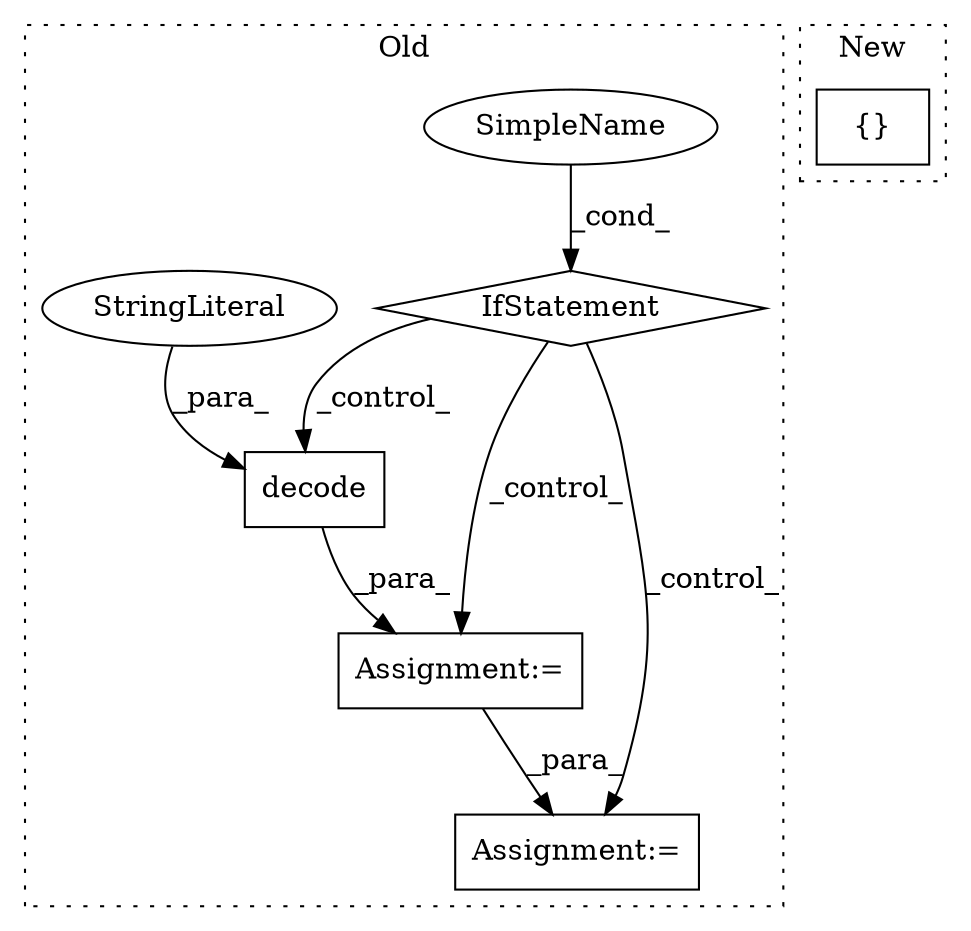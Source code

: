 digraph G {
subgraph cluster0 {
1 [label="decode" a="32" s="1272,1286" l="7,1" shape="box"];
3 [label="Assignment:=" a="7" s="1255" l="1" shape="box"];
4 [label="StringLiteral" a="45" s="1279" l="7" shape="ellipse"];
5 [label="SimpleName" a="42" s="" l="" shape="ellipse"];
6 [label="IfStatement" a="25" s="1175,1222" l="4,2" shape="diamond"];
7 [label="Assignment:=" a="7" s="1377" l="1" shape="box"];
label = "Old";
style="dotted";
}
subgraph cluster1 {
2 [label="{}" a="4" s="970,986" l="1,1" shape="box"];
label = "New";
style="dotted";
}
1 -> 3 [label="_para_"];
3 -> 7 [label="_para_"];
4 -> 1 [label="_para_"];
5 -> 6 [label="_cond_"];
6 -> 1 [label="_control_"];
6 -> 7 [label="_control_"];
6 -> 3 [label="_control_"];
}